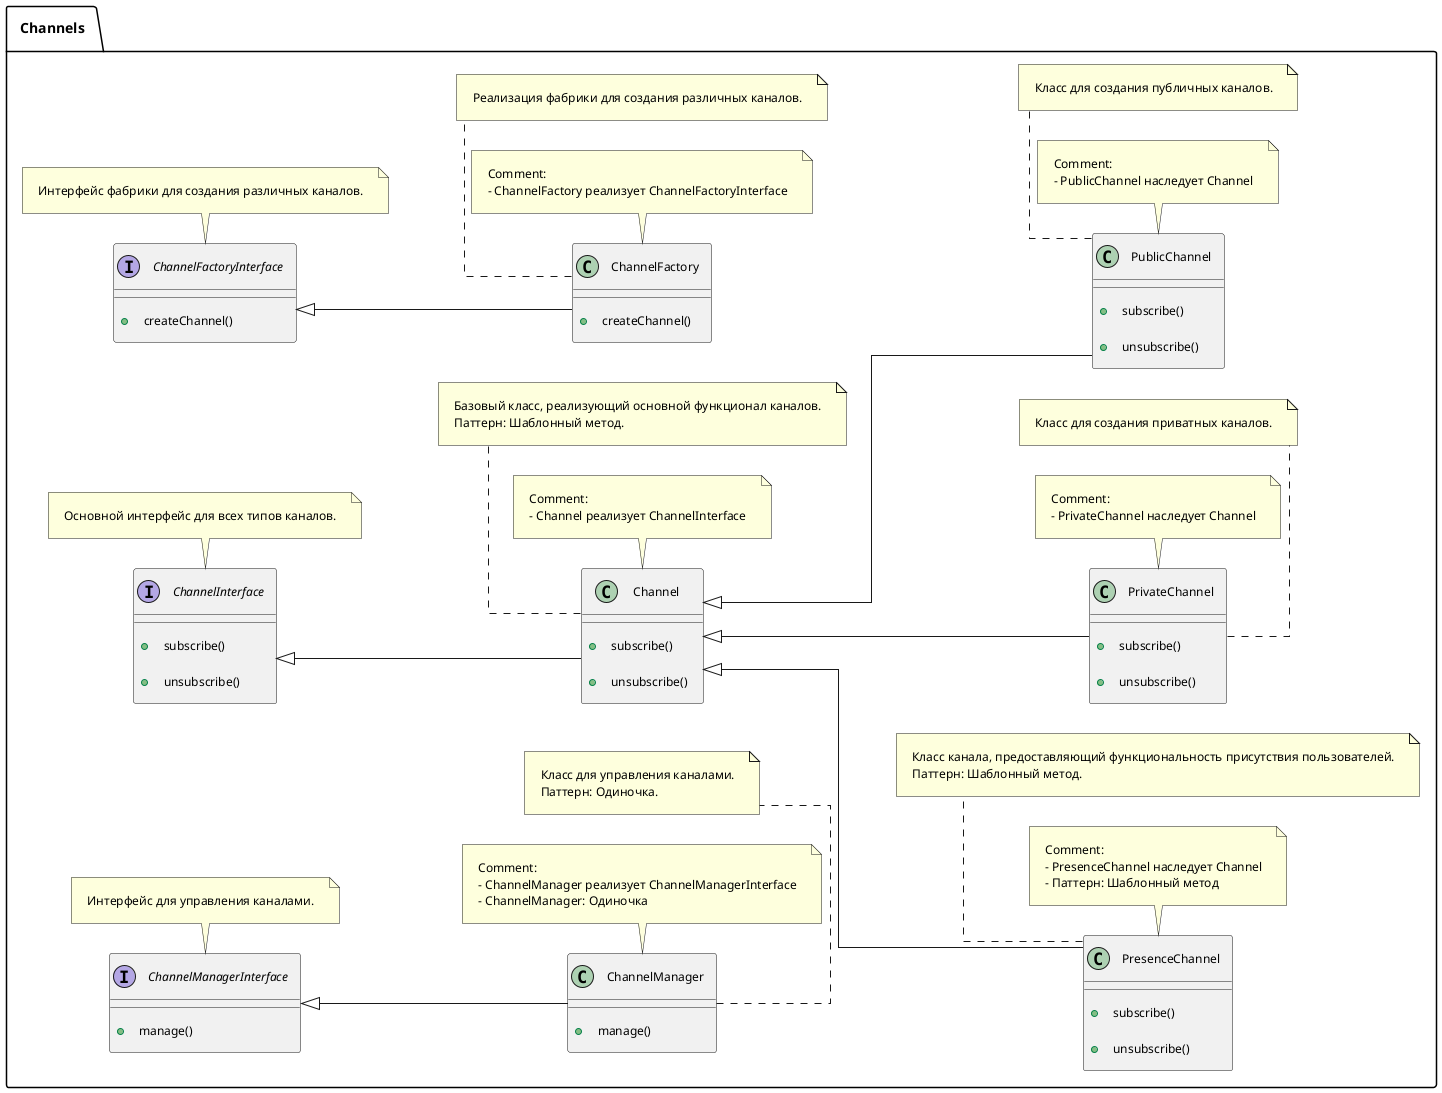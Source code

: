 @startuml

left to right direction

skinparam class {
  FontSize 12
  AttributeFontSize 12
  OperationFontSize 12
}
skinparam note {
  FontSize 12
}
skinparam arrow {
  Thickness 1
}
skinparam padding 10
skinparam linetype ortho
skinparam ranksep 50
skinparam nodesep 30

namespace Channels {
    interface ChannelFactoryInterface {
        +createChannel()
    }
    note bottom of ChannelFactoryInterface
      Интерфейс фабрики для создания различных каналов.
    end note

    interface ChannelInterface {
        +subscribe()
        +unsubscribe()
    }
    note bottom of ChannelInterface
      Основной интерфейс для всех типов каналов.
    end note

    interface ChannelManagerInterface {
        +manage()
    }
    note bottom of ChannelManagerInterface
      Интерфейс для управления каналами.
    end note

    class Channel {
        +subscribe()
        +unsubscribe()
    }
    note bottom of Channel
      Базовый класс, реализующий основной функционал каналов.
      Паттерн: Шаблонный метод.
    end note

    class ChannelManager {
        +manage()
    }
    note bottom of ChannelManager
      Класс для управления каналами.
      Паттерн: Одиночка.
    end note

    class PresenceChannel {
        +subscribe()
        +unsubscribe()
    }
    note bottom of PresenceChannel
      Класс канала, предоставляющий функциональность присутствия пользователей.
      Паттерн: Шаблонный метод.
    end note

    class PrivateChannel {
        +subscribe()
        +unsubscribe()
    }
    note bottom of PrivateChannel
      Класс для создания приватных каналов.
    end note

    class PublicChannel {
        +subscribe()
        +unsubscribe()
    }
    note bottom of PublicChannel
      Класс для создания публичных каналов.
    end note

    class ChannelFactory {
        +createChannel()
    }
    note bottom of ChannelFactory
      Реализация фабрики для создания различных каналов.
    end note

    ChannelInterface <|-- Channel
    ChannelManagerInterface <|-- ChannelManager
    Channel <|-- PresenceChannel
    Channel <|-- PrivateChannel
    Channel <|-- PublicChannel
    ChannelFactoryInterface <|-- ChannelFactory

    note bottom of Channel
      Comment:
      - Channel реализует ChannelInterface
    end note

    note bottom of ChannelManager
      Comment:
      - ChannelManager реализует ChannelManagerInterface
      - ChannelManager: Одиночка
    end note

    note bottom of PresenceChannel
      Comment:
      - PresenceChannel наследует Channel
      - Паттерн: Шаблонный метод
    end note

    note bottom of PrivateChannel
      Comment:
      - PrivateChannel наследует Channel
    end note

    note bottom of PublicChannel
      Comment:
      - PublicChannel наследует Channel
    end note

    note bottom of ChannelFactory
      Comment:
      - ChannelFactory реализует ChannelFactoryInterface
    end note
}

@enduml
